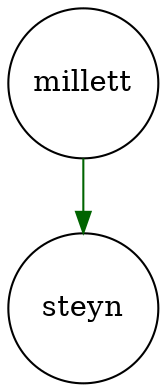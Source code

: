 digraph fullagr_millett_steyn { 
 K=0.6 
 "millett" -> { "steyn" } [color="darkgreen", arrowhead="normal", penwidth=1, href="#486"]; 
 "millett" [shape="circle", fixedsize="true", height=1, width=1, style="filled", fillcolor="white", href="#millett"]; 
 "steyn" [shape="circle", fixedsize="true", height=1, width=1, style="filled", fillcolor="white", href="#steyn"]; 

}